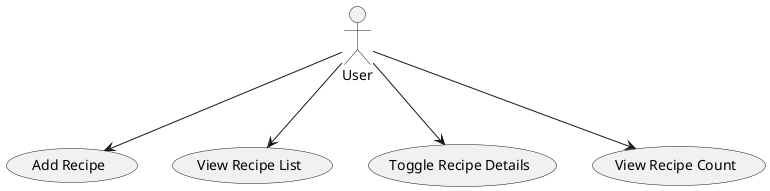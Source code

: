 @startuml
actor User

User --> (Add Recipe)
User --> (View Recipe List)
User --> (Toggle Recipe Details)
User --> (View Recipe Count)
@enduml
